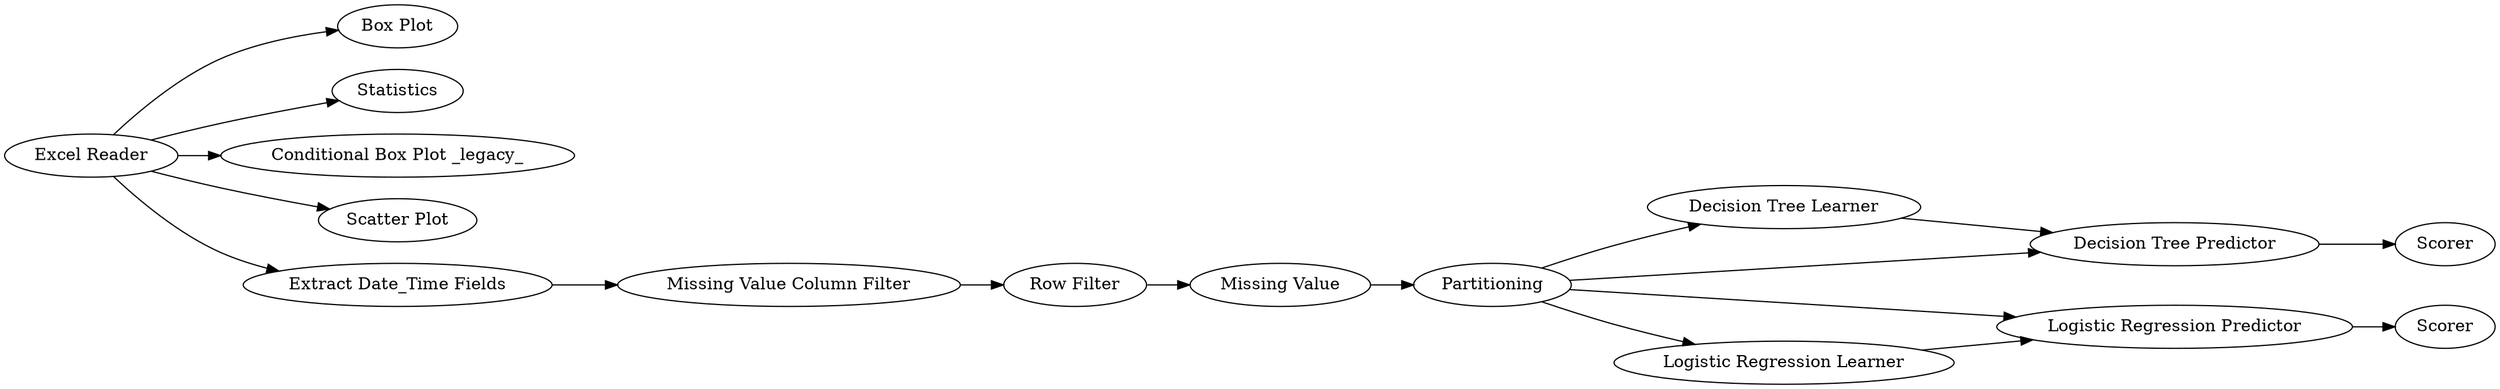 digraph {
	1 [label="Excel Reader"]
	3 [label="Box Plot"]
	4 [label=Statistics]
	5 [label="Conditional Box Plot _legacy_"]
	6 [label="Scatter Plot"]
	7 [label="Extract Date_Time Fields"]
	8 [label="Missing Value Column Filter"]
	9 [label="Row Filter"]
	10 [label="Missing Value"]
	11 [label=Partitioning]
	12 [label="Decision Tree Learner"]
	13 [label="Decision Tree Predictor"]
	14 [label="Logistic Regression Predictor"]
	15 [label="Logistic Regression Learner"]
	16 [label=Scorer]
	17 [label=Scorer]
	1 -> 3
	1 -> 5
	1 -> 4
	1 -> 7
	1 -> 6
	7 -> 8
	8 -> 9
	9 -> 10
	10 -> 11
	11 -> 15
	11 -> 14
	11 -> 13
	11 -> 12
	12 -> 13
	13 -> 16
	14 -> 17
	15 -> 14
	rankdir=LR
}

